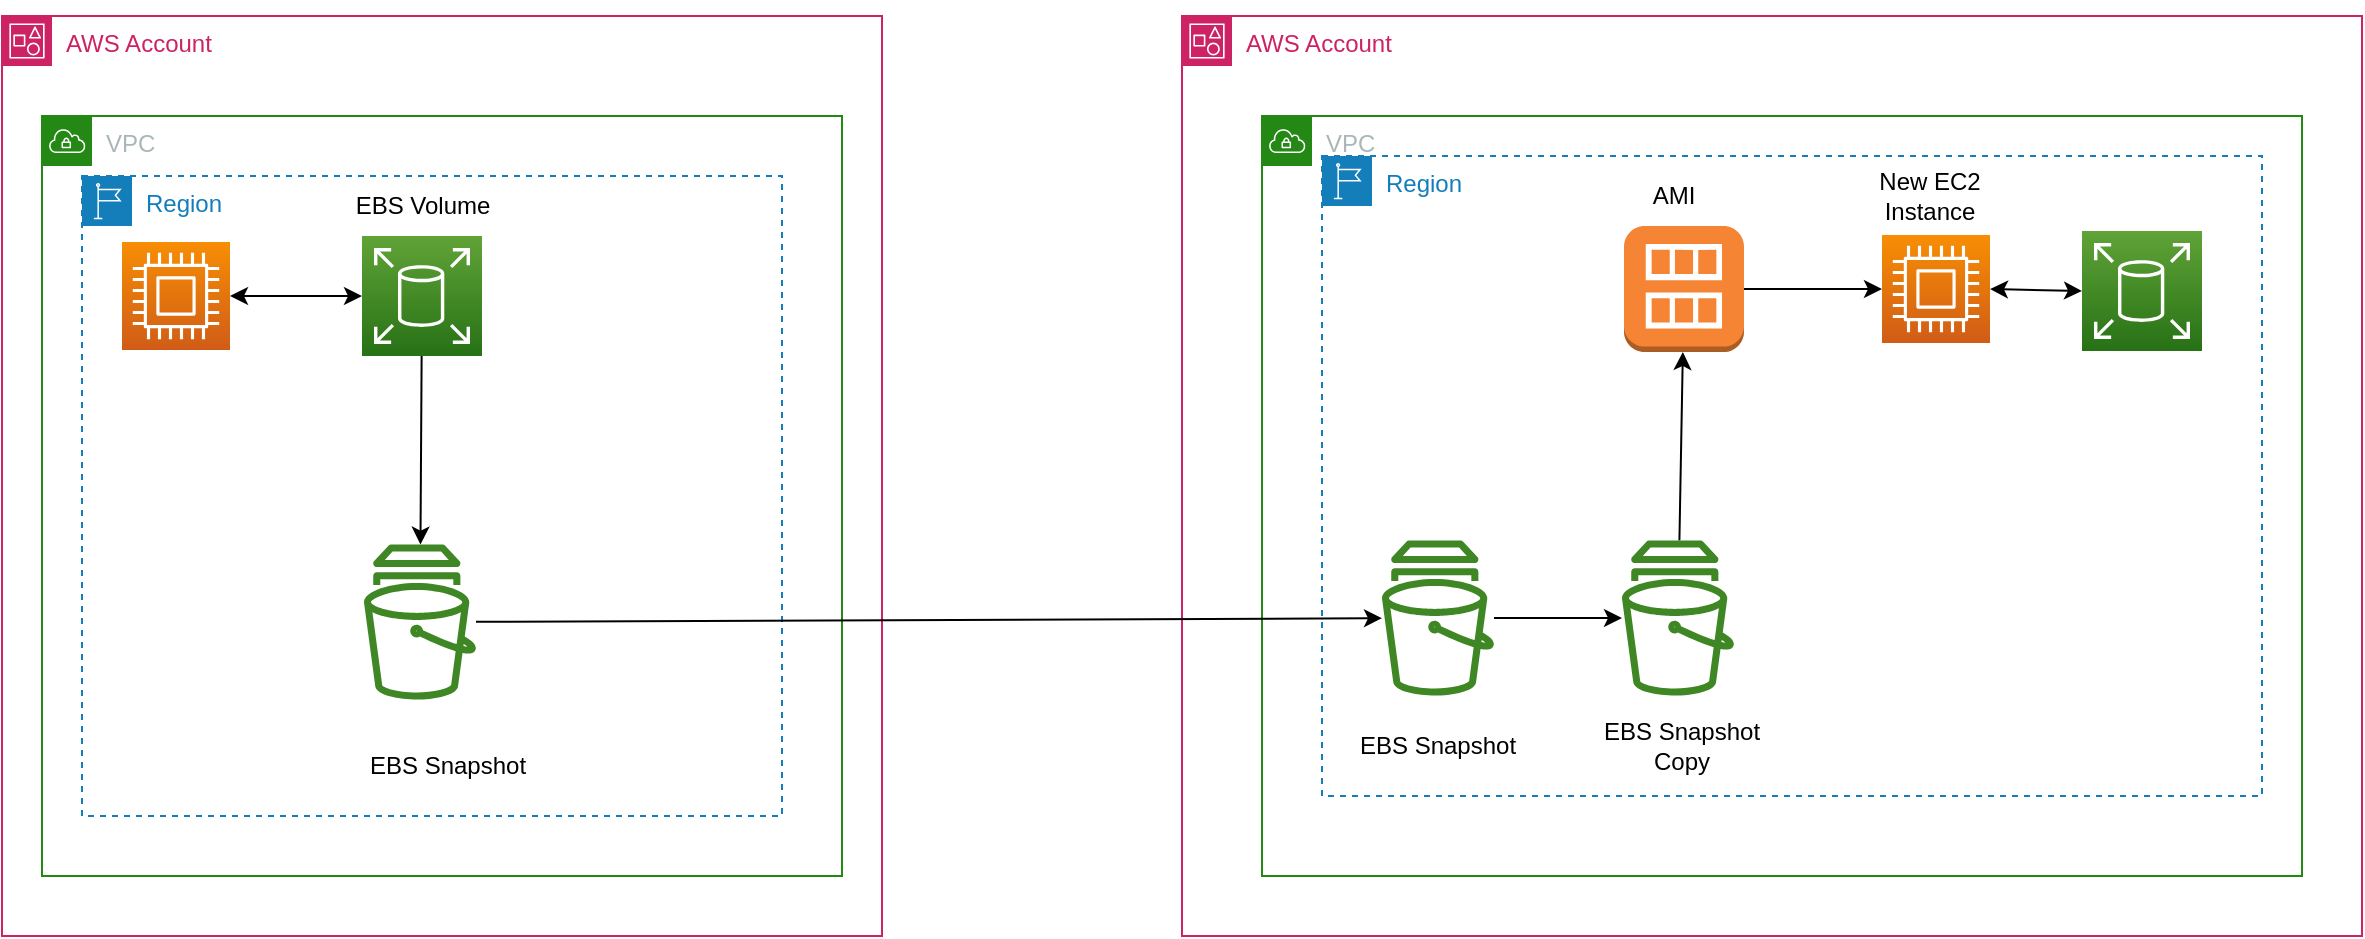 <mxfile version="20.2.4" type="github">
  <diagram id="Iyefc5zB6qZPd4IoqnZF" name="Page-1">
    <mxGraphModel dx="1085" dy="563" grid="1" gridSize="10" guides="1" tooltips="1" connect="1" arrows="1" fold="1" page="1" pageScale="1" pageWidth="850" pageHeight="1100" background="#ffffff" math="0" shadow="0">
      <root>
        <mxCell id="0" />
        <mxCell id="1" parent="0" />
        <mxCell id="wtY6PaKlRzJbCYZbcXCp-1" value="AWS Account" style="points=[[0,0],[0.25,0],[0.5,0],[0.75,0],[1,0],[1,0.25],[1,0.5],[1,0.75],[1,1],[0.75,1],[0.5,1],[0.25,1],[0,1],[0,0.75],[0,0.5],[0,0.25]];outlineConnect=0;gradientColor=none;html=1;whiteSpace=wrap;fontSize=12;fontStyle=0;container=1;pointerEvents=0;collapsible=0;recursiveResize=0;shape=mxgraph.aws4.group;grIcon=mxgraph.aws4.group_account;strokeColor=#CD2264;fillColor=none;verticalAlign=top;align=left;spacingLeft=30;fontColor=#CD2264;dashed=0;" parent="1" vertex="1">
          <mxGeometry x="279" y="144" width="440" height="460" as="geometry" />
        </mxCell>
        <mxCell id="wtY6PaKlRzJbCYZbcXCp-3" value="VPC" style="points=[[0,0],[0.25,0],[0.5,0],[0.75,0],[1,0],[1,0.25],[1,0.5],[1,0.75],[1,1],[0.75,1],[0.5,1],[0.25,1],[0,1],[0,0.75],[0,0.5],[0,0.25]];outlineConnect=0;gradientColor=none;html=1;whiteSpace=wrap;fontSize=12;fontStyle=0;container=1;pointerEvents=0;collapsible=0;recursiveResize=0;shape=mxgraph.aws4.group;grIcon=mxgraph.aws4.group_vpc;strokeColor=#248814;fillColor=none;verticalAlign=top;align=left;spacingLeft=30;fontColor=#AAB7B8;dashed=0;" parent="wtY6PaKlRzJbCYZbcXCp-1" vertex="1">
          <mxGeometry x="20" y="50" width="400" height="380" as="geometry" />
        </mxCell>
        <mxCell id="wtY6PaKlRzJbCYZbcXCp-4" value="Region" style="points=[[0,0],[0.25,0],[0.5,0],[0.75,0],[1,0],[1,0.25],[1,0.5],[1,0.75],[1,1],[0.75,1],[0.5,1],[0.25,1],[0,1],[0,0.75],[0,0.5],[0,0.25]];outlineConnect=0;gradientColor=none;html=1;whiteSpace=wrap;fontSize=12;fontStyle=0;container=1;pointerEvents=0;collapsible=0;recursiveResize=0;shape=mxgraph.aws4.group;grIcon=mxgraph.aws4.group_region;strokeColor=#147EBA;fillColor=none;verticalAlign=top;align=left;spacingLeft=30;fontColor=#147EBA;dashed=1;" parent="wtY6PaKlRzJbCYZbcXCp-3" vertex="1">
          <mxGeometry x="20" y="30" width="350" height="320" as="geometry" />
        </mxCell>
        <mxCell id="wtY6PaKlRzJbCYZbcXCp-8" value="" style="sketch=0;points=[[0,0,0],[0.25,0,0],[0.5,0,0],[0.75,0,0],[1,0,0],[0,1,0],[0.25,1,0],[0.5,1,0],[0.75,1,0],[1,1,0],[0,0.25,0],[0,0.5,0],[0,0.75,0],[1,0.25,0],[1,0.5,0],[1,0.75,0]];outlineConnect=0;fontColor=#232F3E;gradientColor=#F78E04;gradientDirection=north;fillColor=#D05C17;strokeColor=#ffffff;dashed=0;verticalLabelPosition=bottom;verticalAlign=top;align=center;html=1;fontSize=12;fontStyle=0;aspect=fixed;shape=mxgraph.aws4.resourceIcon;resIcon=mxgraph.aws4.compute;" parent="wtY6PaKlRzJbCYZbcXCp-4" vertex="1">
          <mxGeometry x="20" y="33" width="54" height="54" as="geometry" />
        </mxCell>
        <mxCell id="wtY6PaKlRzJbCYZbcXCp-13" value="" style="edgeStyle=none;rounded=0;orthogonalLoop=1;jettySize=auto;html=1;" parent="wtY6PaKlRzJbCYZbcXCp-4" source="wtY6PaKlRzJbCYZbcXCp-9" target="wtY6PaKlRzJbCYZbcXCp-12" edge="1">
          <mxGeometry relative="1" as="geometry" />
        </mxCell>
        <mxCell id="wtY6PaKlRzJbCYZbcXCp-9" value="" style="sketch=0;points=[[0,0,0],[0.25,0,0],[0.5,0,0],[0.75,0,0],[1,0,0],[0,1,0],[0.25,1,0],[0.5,1,0],[0.75,1,0],[1,1,0],[0,0.25,0],[0,0.5,0],[0,0.75,0],[1,0.25,0],[1,0.5,0],[1,0.75,0]];outlineConnect=0;fontColor=#232F3E;gradientColor=#60A337;gradientDirection=north;fillColor=#277116;strokeColor=#ffffff;dashed=0;verticalLabelPosition=bottom;verticalAlign=top;align=center;html=1;fontSize=12;fontStyle=0;aspect=fixed;shape=mxgraph.aws4.resourceIcon;resIcon=mxgraph.aws4.elastic_block_store;" parent="wtY6PaKlRzJbCYZbcXCp-4" vertex="1">
          <mxGeometry x="140" y="30" width="60" height="60" as="geometry" />
        </mxCell>
        <mxCell id="wtY6PaKlRzJbCYZbcXCp-12" value="" style="sketch=0;outlineConnect=0;fontColor=#232F3E;gradientColor=none;fillColor=#3F8624;strokeColor=none;dashed=0;verticalLabelPosition=bottom;verticalAlign=top;align=center;html=1;fontSize=12;fontStyle=0;aspect=fixed;pointerEvents=1;shape=mxgraph.aws4.snapshot;" parent="wtY6PaKlRzJbCYZbcXCp-4" vertex="1">
          <mxGeometry x="141" y="184" width="56" height="78" as="geometry" />
        </mxCell>
        <mxCell id="wtY6PaKlRzJbCYZbcXCp-19" value="EBS Snapshot" style="text;html=1;strokeColor=none;fillColor=none;align=center;verticalAlign=middle;whiteSpace=wrap;rounded=0;" parent="wtY6PaKlRzJbCYZbcXCp-4" vertex="1">
          <mxGeometry x="140" y="280" width="86" height="30" as="geometry" />
        </mxCell>
        <mxCell id="wtY6PaKlRzJbCYZbcXCp-20" value="EBS Volume" style="text;html=1;strokeColor=none;fillColor=none;align=center;verticalAlign=middle;whiteSpace=wrap;rounded=0;" parent="wtY6PaKlRzJbCYZbcXCp-4" vertex="1">
          <mxGeometry x="131.5" width="77" height="30" as="geometry" />
        </mxCell>
        <mxCell id="wtY6PaKlRzJbCYZbcXCp-33" style="edgeStyle=none;rounded=0;orthogonalLoop=1;jettySize=auto;html=1;exitX=0.25;exitY=0;exitDx=0;exitDy=0;" parent="wtY6PaKlRzJbCYZbcXCp-4" source="wtY6PaKlRzJbCYZbcXCp-20" target="wtY6PaKlRzJbCYZbcXCp-4" edge="1">
          <mxGeometry relative="1" as="geometry" />
        </mxCell>
        <mxCell id="wtY6PaKlRzJbCYZbcXCp-40" value="" style="endArrow=classic;startArrow=classic;html=1;rounded=0;entryX=0;entryY=0.5;entryDx=0;entryDy=0;entryPerimeter=0;exitX=1;exitY=0.5;exitDx=0;exitDy=0;exitPerimeter=0;" parent="wtY6PaKlRzJbCYZbcXCp-4" source="wtY6PaKlRzJbCYZbcXCp-8" target="wtY6PaKlRzJbCYZbcXCp-9" edge="1">
          <mxGeometry width="50" height="50" relative="1" as="geometry">
            <mxPoint x="80" y="90" as="sourcePoint" />
            <mxPoint x="130" y="40" as="targetPoint" />
          </mxGeometry>
        </mxCell>
        <mxCell id="wtY6PaKlRzJbCYZbcXCp-2" value="AWS Account" style="points=[[0,0],[0.25,0],[0.5,0],[0.75,0],[1,0],[1,0.25],[1,0.5],[1,0.75],[1,1],[0.75,1],[0.5,1],[0.25,1],[0,1],[0,0.75],[0,0.5],[0,0.25]];outlineConnect=0;gradientColor=none;html=1;whiteSpace=wrap;fontSize=12;fontStyle=0;container=1;pointerEvents=0;collapsible=0;recursiveResize=0;shape=mxgraph.aws4.group;grIcon=mxgraph.aws4.group_account;strokeColor=#CD2264;fillColor=none;verticalAlign=top;align=left;spacingLeft=30;fontColor=#CD2264;dashed=0;" parent="1" vertex="1">
          <mxGeometry x="869" y="144" width="590" height="460" as="geometry" />
        </mxCell>
        <mxCell id="wtY6PaKlRzJbCYZbcXCp-5" value="VPC" style="points=[[0,0],[0.25,0],[0.5,0],[0.75,0],[1,0],[1,0.25],[1,0.5],[1,0.75],[1,1],[0.75,1],[0.5,1],[0.25,1],[0,1],[0,0.75],[0,0.5],[0,0.25]];outlineConnect=0;gradientColor=none;html=1;whiteSpace=wrap;fontSize=12;fontStyle=0;container=1;pointerEvents=0;collapsible=0;recursiveResize=0;shape=mxgraph.aws4.group;grIcon=mxgraph.aws4.group_vpc;strokeColor=#248814;fillColor=none;verticalAlign=top;align=left;spacingLeft=30;fontColor=#AAB7B8;dashed=0;" parent="wtY6PaKlRzJbCYZbcXCp-2" vertex="1">
          <mxGeometry x="40" y="50" width="520" height="380" as="geometry" />
        </mxCell>
        <mxCell id="wtY6PaKlRzJbCYZbcXCp-6" value="Region" style="points=[[0,0],[0.25,0],[0.5,0],[0.75,0],[1,0],[1,0.25],[1,0.5],[1,0.75],[1,1],[0.75,1],[0.5,1],[0.25,1],[0,1],[0,0.75],[0,0.5],[0,0.25]];outlineConnect=0;gradientColor=none;html=1;whiteSpace=wrap;fontSize=12;fontStyle=0;container=1;pointerEvents=0;collapsible=0;recursiveResize=0;shape=mxgraph.aws4.group;grIcon=mxgraph.aws4.group_region;strokeColor=#147EBA;fillColor=none;verticalAlign=top;align=left;spacingLeft=30;fontColor=#147EBA;dashed=1;" parent="wtY6PaKlRzJbCYZbcXCp-5" vertex="1">
          <mxGeometry x="30" y="20" width="470" height="320" as="geometry" />
        </mxCell>
        <mxCell id="wtY6PaKlRzJbCYZbcXCp-7" value="" style="sketch=0;points=[[0,0,0],[0.25,0,0],[0.5,0,0],[0.75,0,0],[1,0,0],[0,1,0],[0.25,1,0],[0.5,1,0],[0.75,1,0],[1,1,0],[0,0.25,0],[0,0.5,0],[0,0.75,0],[1,0.25,0],[1,0.5,0],[1,0.75,0]];outlineConnect=0;fontColor=#232F3E;gradientColor=#F78E04;gradientDirection=north;fillColor=#D05C17;strokeColor=#ffffff;dashed=0;verticalLabelPosition=bottom;verticalAlign=top;align=center;html=1;fontSize=12;fontStyle=0;aspect=fixed;shape=mxgraph.aws4.resourceIcon;resIcon=mxgraph.aws4.compute;" parent="wtY6PaKlRzJbCYZbcXCp-6" vertex="1">
          <mxGeometry x="280" y="39.5" width="54" height="54" as="geometry" />
        </mxCell>
        <mxCell id="wtY6PaKlRzJbCYZbcXCp-17" style="edgeStyle=none;rounded=0;orthogonalLoop=1;jettySize=auto;html=1;" parent="wtY6PaKlRzJbCYZbcXCp-6" source="wtY6PaKlRzJbCYZbcXCp-14" target="wtY6PaKlRzJbCYZbcXCp-16" edge="1">
          <mxGeometry relative="1" as="geometry" />
        </mxCell>
        <mxCell id="wtY6PaKlRzJbCYZbcXCp-14" value="" style="sketch=0;outlineConnect=0;fontColor=#232F3E;gradientColor=none;fillColor=#3F8624;strokeColor=none;dashed=0;verticalLabelPosition=bottom;verticalAlign=top;align=center;html=1;fontSize=12;fontStyle=0;aspect=fixed;pointerEvents=1;shape=mxgraph.aws4.snapshot;" parent="wtY6PaKlRzJbCYZbcXCp-6" vertex="1">
          <mxGeometry x="150" y="192" width="56" height="78" as="geometry" />
        </mxCell>
        <mxCell id="wtY6PaKlRzJbCYZbcXCp-18" style="edgeStyle=none;rounded=0;orthogonalLoop=1;jettySize=auto;html=1;entryX=0;entryY=0.5;entryDx=0;entryDy=0;entryPerimeter=0;" parent="wtY6PaKlRzJbCYZbcXCp-6" source="wtY6PaKlRzJbCYZbcXCp-16" target="wtY6PaKlRzJbCYZbcXCp-7" edge="1">
          <mxGeometry relative="1" as="geometry" />
        </mxCell>
        <mxCell id="wtY6PaKlRzJbCYZbcXCp-16" value="" style="outlineConnect=0;dashed=0;verticalLabelPosition=bottom;verticalAlign=top;align=center;html=1;shape=mxgraph.aws3.ami;fillColor=#F58534;gradientColor=none;" parent="wtY6PaKlRzJbCYZbcXCp-6" vertex="1">
          <mxGeometry x="151" y="35" width="60" height="63" as="geometry" />
        </mxCell>
        <mxCell id="wtY6PaKlRzJbCYZbcXCp-21" value="EBS Snapshot" style="text;html=1;strokeColor=none;fillColor=none;align=center;verticalAlign=middle;whiteSpace=wrap;rounded=0;" parent="wtY6PaKlRzJbCYZbcXCp-6" vertex="1">
          <mxGeometry x="15" y="280" width="86" height="30" as="geometry" />
        </mxCell>
        <mxCell id="wtY6PaKlRzJbCYZbcXCp-22" value="" style="sketch=0;outlineConnect=0;fontColor=#232F3E;gradientColor=none;fillColor=#3F8624;strokeColor=none;dashed=0;verticalLabelPosition=bottom;verticalAlign=top;align=center;html=1;fontSize=12;fontStyle=0;aspect=fixed;pointerEvents=1;shape=mxgraph.aws4.snapshot;" parent="wtY6PaKlRzJbCYZbcXCp-6" vertex="1">
          <mxGeometry x="30" y="192" width="56" height="78" as="geometry" />
        </mxCell>
        <mxCell id="wtY6PaKlRzJbCYZbcXCp-24" style="edgeStyle=none;rounded=0;orthogonalLoop=1;jettySize=auto;html=1;" parent="wtY6PaKlRzJbCYZbcXCp-6" source="wtY6PaKlRzJbCYZbcXCp-22" target="wtY6PaKlRzJbCYZbcXCp-14" edge="1">
          <mxGeometry relative="1" as="geometry" />
        </mxCell>
        <mxCell id="wtY6PaKlRzJbCYZbcXCp-25" value="EBS Snapshot Copy" style="text;html=1;strokeColor=none;fillColor=none;align=center;verticalAlign=middle;whiteSpace=wrap;rounded=0;" parent="wtY6PaKlRzJbCYZbcXCp-6" vertex="1">
          <mxGeometry x="130" y="280" width="100" height="30" as="geometry" />
        </mxCell>
        <mxCell id="wtY6PaKlRzJbCYZbcXCp-26" value="AMI" style="text;html=1;strokeColor=none;fillColor=none;align=center;verticalAlign=middle;whiteSpace=wrap;rounded=0;" parent="wtY6PaKlRzJbCYZbcXCp-6" vertex="1">
          <mxGeometry x="146" y="5" width="60" height="30" as="geometry" />
        </mxCell>
        <mxCell id="wtY6PaKlRzJbCYZbcXCp-27" value="New EC2 Instance" style="text;html=1;strokeColor=none;fillColor=none;align=center;verticalAlign=middle;whiteSpace=wrap;rounded=0;" parent="wtY6PaKlRzJbCYZbcXCp-6" vertex="1">
          <mxGeometry x="274" y="5" width="60" height="30" as="geometry" />
        </mxCell>
        <mxCell id="wtY6PaKlRzJbCYZbcXCp-28" value="" style="sketch=0;points=[[0,0,0],[0.25,0,0],[0.5,0,0],[0.75,0,0],[1,0,0],[0,1,0],[0.25,1,0],[0.5,1,0],[0.75,1,0],[1,1,0],[0,0.25,0],[0,0.5,0],[0,0.75,0],[1,0.25,0],[1,0.5,0],[1,0.75,0]];outlineConnect=0;fontColor=#232F3E;gradientColor=#60A337;gradientDirection=north;fillColor=#277116;strokeColor=#ffffff;dashed=0;verticalLabelPosition=bottom;verticalAlign=top;align=center;html=1;fontSize=12;fontStyle=0;aspect=fixed;shape=mxgraph.aws4.resourceIcon;resIcon=mxgraph.aws4.elastic_block_store;" parent="wtY6PaKlRzJbCYZbcXCp-6" vertex="1">
          <mxGeometry x="380" y="37.5" width="60" height="60" as="geometry" />
        </mxCell>
        <mxCell id="wtY6PaKlRzJbCYZbcXCp-39" value="" style="endArrow=classic;startArrow=classic;html=1;rounded=0;entryX=0;entryY=0.5;entryDx=0;entryDy=0;entryPerimeter=0;exitX=1;exitY=0.5;exitDx=0;exitDy=0;exitPerimeter=0;" parent="wtY6PaKlRzJbCYZbcXCp-6" source="wtY6PaKlRzJbCYZbcXCp-7" target="wtY6PaKlRzJbCYZbcXCp-28" edge="1">
          <mxGeometry width="50" height="50" relative="1" as="geometry">
            <mxPoint x="330" y="90" as="sourcePoint" />
            <mxPoint x="380" y="40" as="targetPoint" />
          </mxGeometry>
        </mxCell>
        <mxCell id="wtY6PaKlRzJbCYZbcXCp-23" style="edgeStyle=none;rounded=0;orthogonalLoop=1;jettySize=auto;html=1;" parent="1" source="wtY6PaKlRzJbCYZbcXCp-12" target="wtY6PaKlRzJbCYZbcXCp-22" edge="1">
          <mxGeometry relative="1" as="geometry" />
        </mxCell>
        <mxCell id="wtY6PaKlRzJbCYZbcXCp-34" style="edgeStyle=none;rounded=0;orthogonalLoop=1;jettySize=auto;html=1;exitX=0.25;exitY=0;exitDx=0;exitDy=0;" parent="1" source="wtY6PaKlRzJbCYZbcXCp-2" target="wtY6PaKlRzJbCYZbcXCp-2" edge="1">
          <mxGeometry relative="1" as="geometry" />
        </mxCell>
      </root>
    </mxGraphModel>
  </diagram>
</mxfile>
